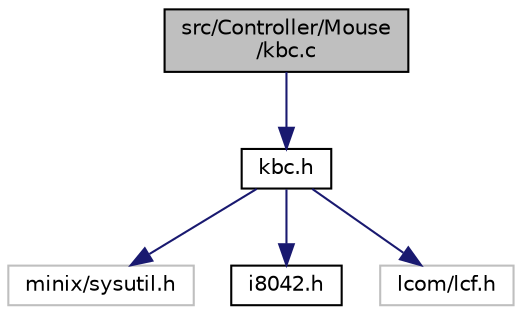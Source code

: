 digraph "src/Controller/Mouse/kbc.c"
{
 // LATEX_PDF_SIZE
  edge [fontname="Helvetica",fontsize="10",labelfontname="Helvetica",labelfontsize="10"];
  node [fontname="Helvetica",fontsize="10",shape=record];
  Node1 [label="src/Controller/Mouse\l/kbc.c",height=0.2,width=0.4,color="black", fillcolor="grey75", style="filled", fontcolor="black",tooltip=" "];
  Node1 -> Node2 [color="midnightblue",fontsize="10",style="solid"];
  Node2 [label="kbc.h",height=0.2,width=0.4,color="black", fillcolor="white", style="filled",URL="$Mouse_2kbc_8h.html",tooltip=" "];
  Node2 -> Node3 [color="midnightblue",fontsize="10",style="solid"];
  Node3 [label="minix/sysutil.h",height=0.2,width=0.4,color="grey75", fillcolor="white", style="filled",tooltip=" "];
  Node2 -> Node4 [color="midnightblue",fontsize="10",style="solid"];
  Node4 [label="i8042.h",height=0.2,width=0.4,color="black", fillcolor="white", style="filled",URL="$Mouse_2i8042_8h.html",tooltip=" "];
  Node2 -> Node5 [color="midnightblue",fontsize="10",style="solid"];
  Node5 [label="lcom/lcf.h",height=0.2,width=0.4,color="grey75", fillcolor="white", style="filled",tooltip=" "];
}
